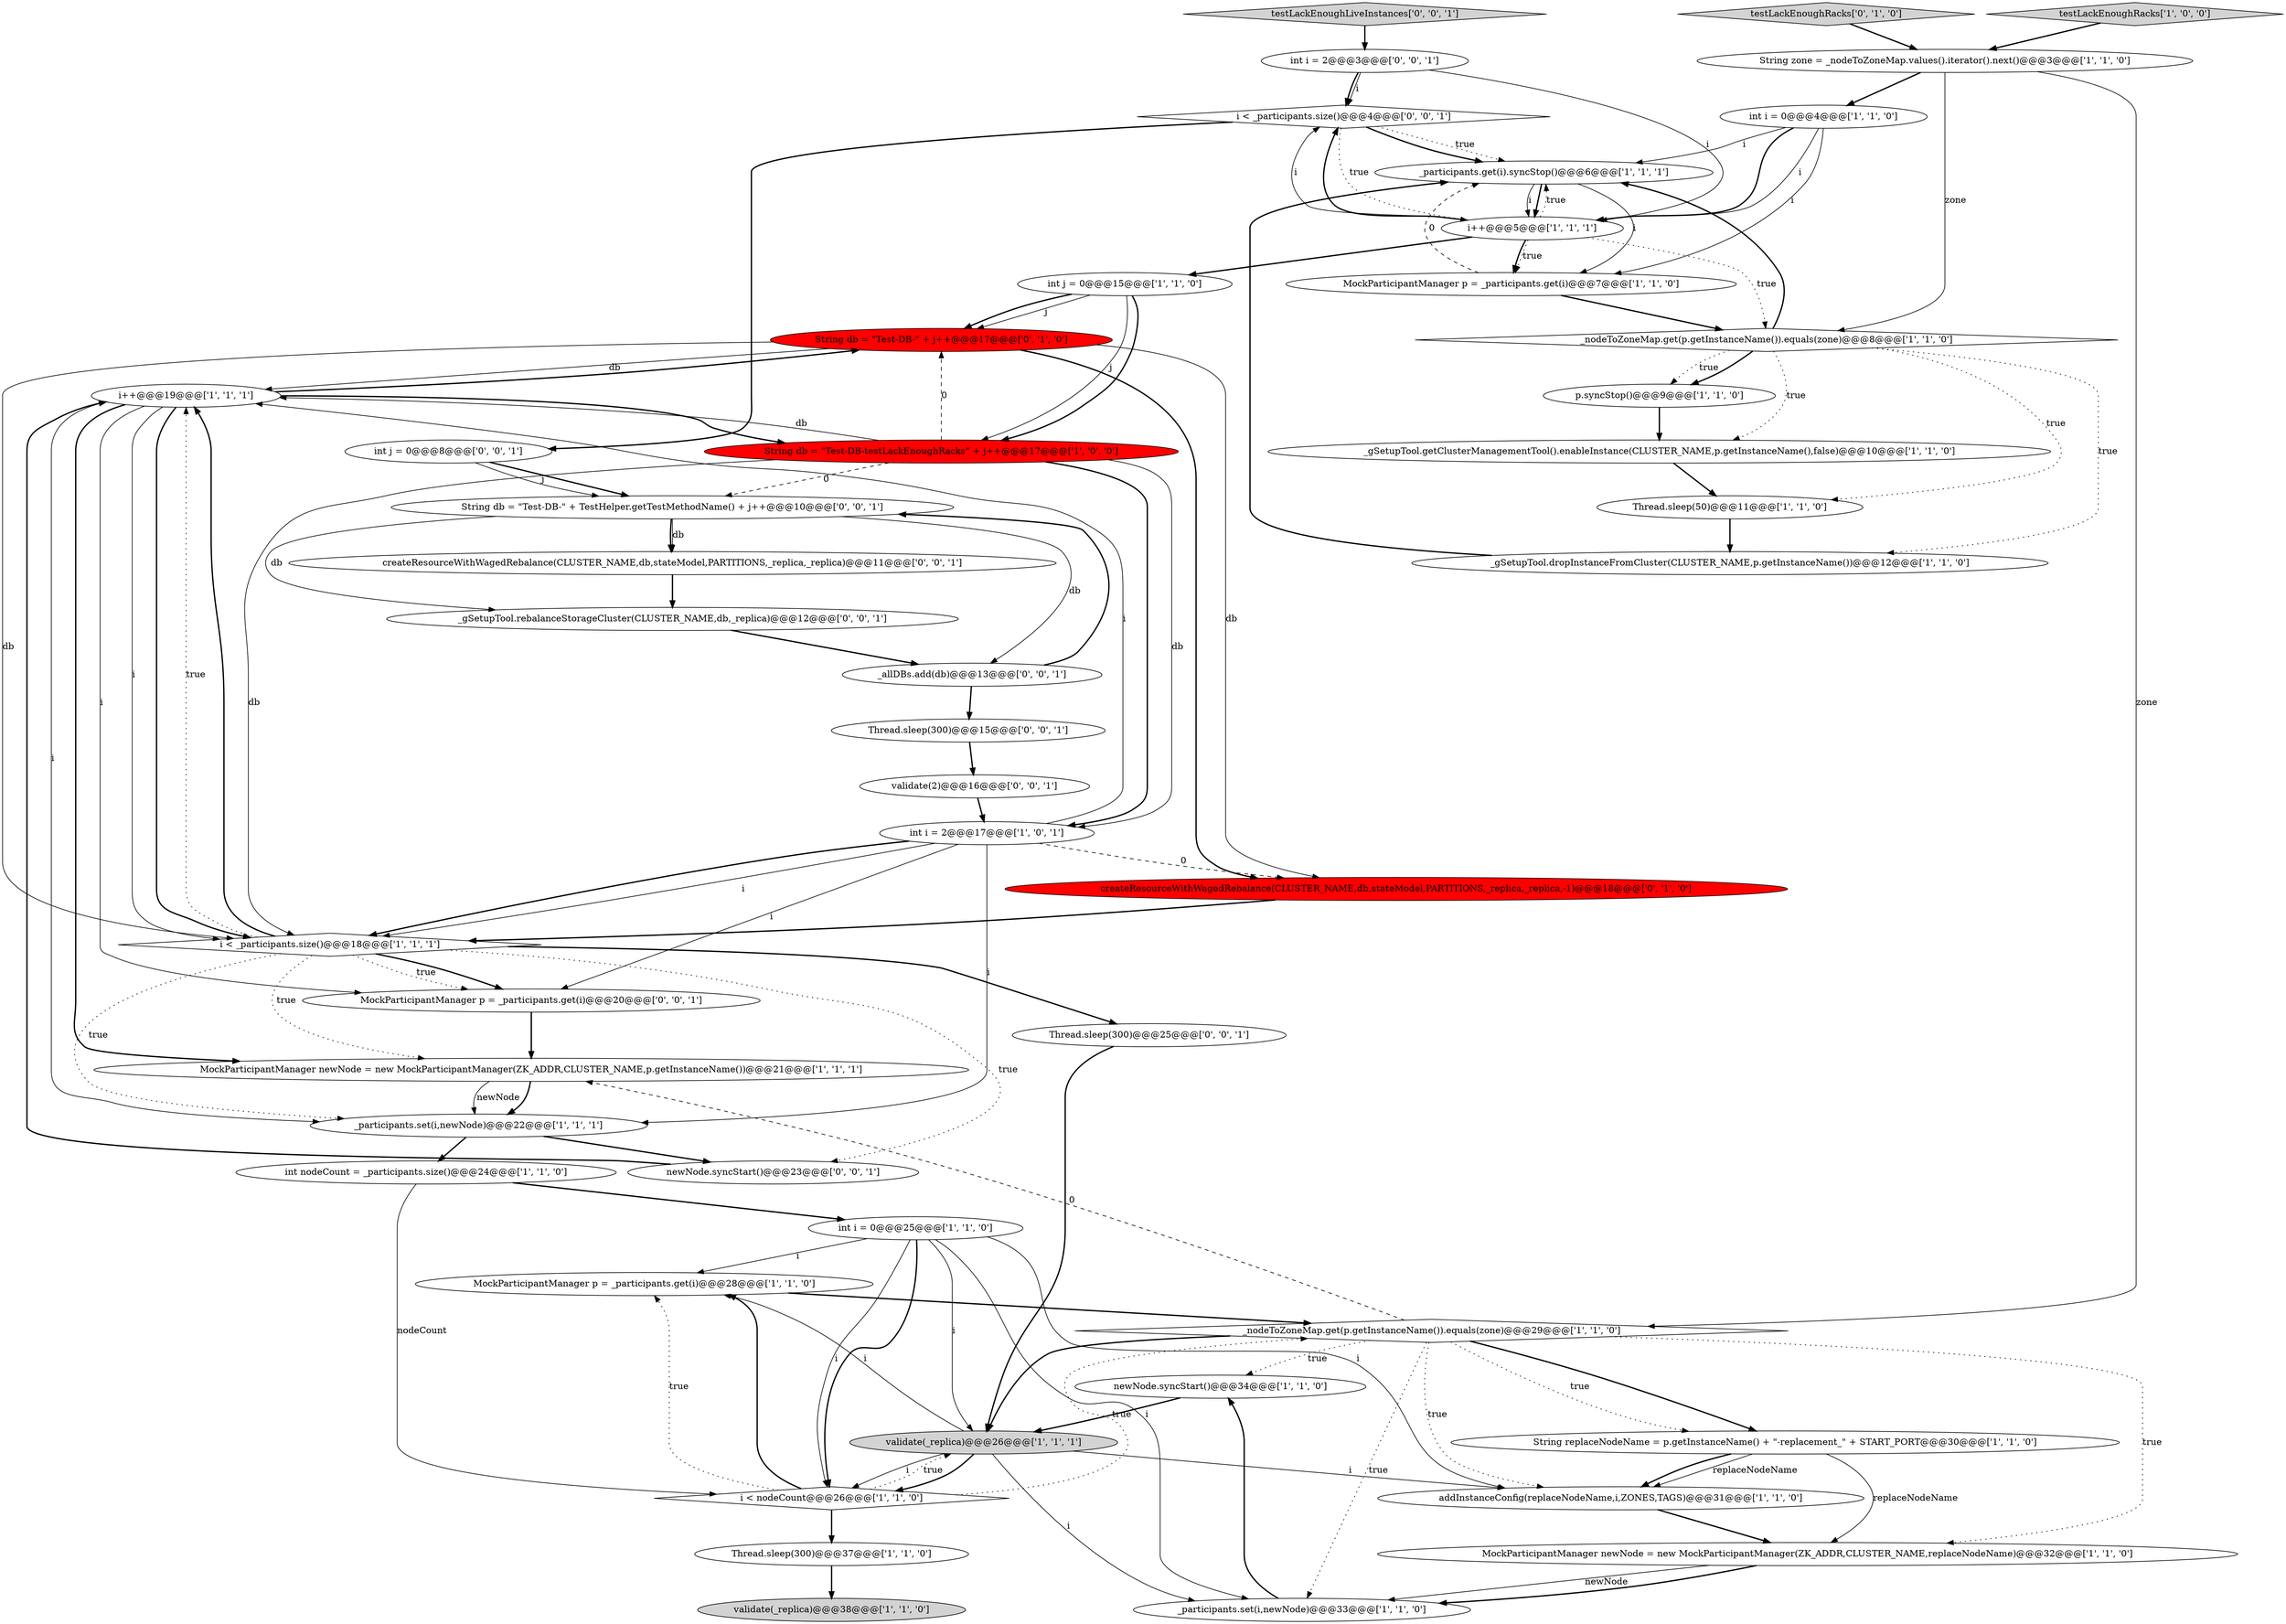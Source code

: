 digraph {
39 [style = filled, label = "testLackEnoughLiveInstances['0', '0', '1']", fillcolor = lightgray, shape = diamond image = "AAA0AAABBB3BBB"];
17 [style = filled, label = "newNode.syncStart()@@@34@@@['1', '1', '0']", fillcolor = white, shape = ellipse image = "AAA0AAABBB1BBB"];
37 [style = filled, label = "i < _participants.size()@@@4@@@['0', '0', '1']", fillcolor = white, shape = diamond image = "AAA0AAABBB3BBB"];
30 [style = filled, label = "int i = 0@@@25@@@['1', '1', '0']", fillcolor = white, shape = ellipse image = "AAA0AAABBB1BBB"];
44 [style = filled, label = "newNode.syncStart()@@@23@@@['0', '0', '1']", fillcolor = white, shape = ellipse image = "AAA0AAABBB3BBB"];
10 [style = filled, label = "testLackEnoughRacks['1', '0', '0']", fillcolor = lightgray, shape = diamond image = "AAA0AAABBB1BBB"];
8 [style = filled, label = "int j = 0@@@15@@@['1', '1', '0']", fillcolor = white, shape = ellipse image = "AAA0AAABBB1BBB"];
45 [style = filled, label = "_gSetupTool.rebalanceStorageCluster(CLUSTER_NAME,db,_replica)@@@12@@@['0', '0', '1']", fillcolor = white, shape = ellipse image = "AAA0AAABBB3BBB"];
0 [style = filled, label = "_nodeToZoneMap.get(p.getInstanceName()).equals(zone)@@@8@@@['1', '1', '0']", fillcolor = white, shape = diamond image = "AAA0AAABBB1BBB"];
22 [style = filled, label = "int nodeCount = _participants.size()@@@24@@@['1', '1', '0']", fillcolor = white, shape = ellipse image = "AAA0AAABBB1BBB"];
20 [style = filled, label = "int i = 2@@@17@@@['1', '0', '1']", fillcolor = white, shape = ellipse image = "AAA0AAABBB1BBB"];
7 [style = filled, label = "MockParticipantManager p = _participants.get(i)@@@28@@@['1', '1', '0']", fillcolor = white, shape = ellipse image = "AAA0AAABBB1BBB"];
40 [style = filled, label = "validate(2)@@@16@@@['0', '0', '1']", fillcolor = white, shape = ellipse image = "AAA0AAABBB3BBB"];
36 [style = filled, label = "createResourceWithWagedRebalance(CLUSTER_NAME,db,stateModel,PARTITIONS,_replica,_replica)@@@11@@@['0', '0', '1']", fillcolor = white, shape = ellipse image = "AAA0AAABBB3BBB"];
46 [style = filled, label = "_allDBs.add(db)@@@13@@@['0', '0', '1']", fillcolor = white, shape = ellipse image = "AAA0AAABBB3BBB"];
43 [style = filled, label = "MockParticipantManager p = _participants.get(i)@@@20@@@['0', '0', '1']", fillcolor = white, shape = ellipse image = "AAA0AAABBB3BBB"];
2 [style = filled, label = "String zone = _nodeToZoneMap.values().iterator().next()@@@3@@@['1', '1', '0']", fillcolor = white, shape = ellipse image = "AAA0AAABBB1BBB"];
38 [style = filled, label = "Thread.sleep(300)@@@15@@@['0', '0', '1']", fillcolor = white, shape = ellipse image = "AAA0AAABBB3BBB"];
29 [style = filled, label = "int i = 0@@@4@@@['1', '1', '0']", fillcolor = white, shape = ellipse image = "AAA0AAABBB1BBB"];
27 [style = filled, label = "_gSetupTool.getClusterManagementTool().enableInstance(CLUSTER_NAME,p.getInstanceName(),false)@@@10@@@['1', '1', '0']", fillcolor = white, shape = ellipse image = "AAA0AAABBB1BBB"];
3 [style = filled, label = "MockParticipantManager newNode = new MockParticipantManager(ZK_ADDR,CLUSTER_NAME,p.getInstanceName())@@@21@@@['1', '1', '1']", fillcolor = white, shape = ellipse image = "AAA0AAABBB1BBB"];
21 [style = filled, label = "String replaceNodeName = p.getInstanceName() + \"-replacement_\" + START_PORT@@@30@@@['1', '1', '0']", fillcolor = white, shape = ellipse image = "AAA0AAABBB1BBB"];
18 [style = filled, label = "_participants.get(i).syncStop()@@@6@@@['1', '1', '1']", fillcolor = white, shape = ellipse image = "AAA0AAABBB1BBB"];
32 [style = filled, label = "testLackEnoughRacks['0', '1', '0']", fillcolor = lightgray, shape = diamond image = "AAA0AAABBB2BBB"];
13 [style = filled, label = "_participants.set(i,newNode)@@@33@@@['1', '1', '0']", fillcolor = white, shape = ellipse image = "AAA0AAABBB1BBB"];
31 [style = filled, label = "String db = \"Test-DB-\" + j++@@@17@@@['0', '1', '0']", fillcolor = red, shape = ellipse image = "AAA1AAABBB2BBB"];
14 [style = filled, label = "addInstanceConfig(replaceNodeName,i,ZONES,TAGS)@@@31@@@['1', '1', '0']", fillcolor = white, shape = ellipse image = "AAA0AAABBB1BBB"];
9 [style = filled, label = "String db = \"Test-DB-testLackEnoughRacks\" + j++@@@17@@@['1', '0', '0']", fillcolor = red, shape = ellipse image = "AAA1AAABBB1BBB"];
41 [style = filled, label = "int j = 0@@@8@@@['0', '0', '1']", fillcolor = white, shape = ellipse image = "AAA0AAABBB3BBB"];
23 [style = filled, label = "MockParticipantManager p = _participants.get(i)@@@7@@@['1', '1', '0']", fillcolor = white, shape = ellipse image = "AAA0AAABBB1BBB"];
24 [style = filled, label = "p.syncStop()@@@9@@@['1', '1', '0']", fillcolor = white, shape = ellipse image = "AAA0AAABBB1BBB"];
5 [style = filled, label = "i++@@@5@@@['1', '1', '1']", fillcolor = white, shape = ellipse image = "AAA0AAABBB1BBB"];
28 [style = filled, label = "Thread.sleep(300)@@@37@@@['1', '1', '0']", fillcolor = white, shape = ellipse image = "AAA0AAABBB1BBB"];
4 [style = filled, label = "Thread.sleep(50)@@@11@@@['1', '1', '0']", fillcolor = white, shape = ellipse image = "AAA0AAABBB1BBB"];
12 [style = filled, label = "i++@@@19@@@['1', '1', '1']", fillcolor = white, shape = ellipse image = "AAA0AAABBB1BBB"];
16 [style = filled, label = "_participants.set(i,newNode)@@@22@@@['1', '1', '1']", fillcolor = white, shape = ellipse image = "AAA0AAABBB1BBB"];
26 [style = filled, label = "i < nodeCount@@@26@@@['1', '1', '0']", fillcolor = white, shape = diamond image = "AAA0AAABBB1BBB"];
34 [style = filled, label = "String db = \"Test-DB-\" + TestHelper.getTestMethodName() + j++@@@10@@@['0', '0', '1']", fillcolor = white, shape = ellipse image = "AAA0AAABBB3BBB"];
1 [style = filled, label = "_nodeToZoneMap.get(p.getInstanceName()).equals(zone)@@@29@@@['1', '1', '0']", fillcolor = white, shape = diamond image = "AAA0AAABBB1BBB"];
11 [style = filled, label = "validate(_replica)@@@26@@@['1', '1', '1']", fillcolor = lightgray, shape = ellipse image = "AAA0AAABBB1BBB"];
42 [style = filled, label = "int i = 2@@@3@@@['0', '0', '1']", fillcolor = white, shape = ellipse image = "AAA0AAABBB3BBB"];
33 [style = filled, label = "createResourceWithWagedRebalance(CLUSTER_NAME,db,stateModel,PARTITIONS,_replica,_replica,-1)@@@18@@@['0', '1', '0']", fillcolor = red, shape = ellipse image = "AAA1AAABBB2BBB"];
6 [style = filled, label = "_gSetupTool.dropInstanceFromCluster(CLUSTER_NAME,p.getInstanceName())@@@12@@@['1', '1', '0']", fillcolor = white, shape = ellipse image = "AAA0AAABBB1BBB"];
15 [style = filled, label = "i < _participants.size()@@@18@@@['1', '1', '1']", fillcolor = white, shape = diamond image = "AAA0AAABBB1BBB"];
25 [style = filled, label = "validate(_replica)@@@38@@@['1', '1', '0']", fillcolor = lightgray, shape = ellipse image = "AAA0AAABBB1BBB"];
19 [style = filled, label = "MockParticipantManager newNode = new MockParticipantManager(ZK_ADDR,CLUSTER_NAME,replaceNodeName)@@@32@@@['1', '1', '0']", fillcolor = white, shape = ellipse image = "AAA0AAABBB1BBB"];
35 [style = filled, label = "Thread.sleep(300)@@@25@@@['0', '0', '1']", fillcolor = white, shape = ellipse image = "AAA0AAABBB3BBB"];
29->5 [style = bold, label=""];
46->34 [style = bold, label=""];
5->18 [style = dotted, label="true"];
5->37 [style = solid, label="i"];
9->15 [style = solid, label="db"];
34->36 [style = solid, label="db"];
5->23 [style = dotted, label="true"];
2->0 [style = solid, label="zone"];
18->23 [style = solid, label="i"];
11->26 [style = solid, label="i"];
1->21 [style = dotted, label="true"];
29->5 [style = solid, label="i"];
40->20 [style = bold, label=""];
3->16 [style = bold, label=""];
12->9 [style = bold, label=""];
0->6 [style = dotted, label="true"];
30->7 [style = solid, label="i"];
22->30 [style = bold, label=""];
1->13 [style = dotted, label="true"];
13->17 [style = bold, label=""];
43->3 [style = bold, label=""];
30->14 [style = solid, label="i"];
8->31 [style = solid, label="j"];
1->21 [style = bold, label=""];
0->24 [style = dotted, label="true"];
0->24 [style = bold, label=""];
15->43 [style = dotted, label="true"];
28->25 [style = bold, label=""];
30->13 [style = solid, label="i"];
20->12 [style = solid, label="i"];
19->13 [style = solid, label="newNode"];
26->28 [style = bold, label=""];
20->15 [style = bold, label=""];
24->27 [style = bold, label=""];
5->37 [style = bold, label=""];
42->5 [style = solid, label="i"];
46->38 [style = bold, label=""];
7->1 [style = bold, label=""];
26->7 [style = bold, label=""];
5->23 [style = bold, label=""];
33->15 [style = bold, label=""];
8->9 [style = solid, label="j"];
30->26 [style = bold, label=""];
9->12 [style = solid, label="db"];
2->1 [style = solid, label="zone"];
37->18 [style = dotted, label="true"];
3->16 [style = solid, label="newNode"];
15->16 [style = dotted, label="true"];
44->12 [style = bold, label=""];
31->12 [style = solid, label="db"];
37->5 [style = dotted, label="true"];
15->35 [style = bold, label=""];
9->34 [style = dashed, label="0"];
1->11 [style = bold, label=""];
21->19 [style = solid, label="replaceNodeName"];
15->3 [style = dotted, label="true"];
30->11 [style = solid, label="i"];
9->20 [style = solid, label="db"];
9->31 [style = dashed, label="0"];
19->13 [style = bold, label=""];
31->33 [style = bold, label=""];
34->36 [style = bold, label=""];
26->1 [style = dotted, label="true"];
34->46 [style = solid, label="db"];
15->12 [style = dotted, label="true"];
10->2 [style = bold, label=""];
15->12 [style = bold, label=""];
45->46 [style = bold, label=""];
20->33 [style = dashed, label="0"];
39->42 [style = bold, label=""];
31->33 [style = solid, label="db"];
12->31 [style = bold, label=""];
20->15 [style = solid, label="i"];
11->26 [style = bold, label=""];
26->7 [style = dotted, label="true"];
42->37 [style = bold, label=""];
21->14 [style = solid, label="replaceNodeName"];
11->13 [style = solid, label="i"];
8->31 [style = bold, label=""];
34->45 [style = solid, label="db"];
1->17 [style = dotted, label="true"];
6->18 [style = bold, label=""];
12->15 [style = solid, label="i"];
37->41 [style = bold, label=""];
15->44 [style = dotted, label="true"];
0->4 [style = dotted, label="true"];
29->18 [style = solid, label="i"];
14->19 [style = bold, label=""];
9->20 [style = bold, label=""];
5->0 [style = dotted, label="true"];
20->43 [style = solid, label="i"];
23->0 [style = bold, label=""];
1->19 [style = dotted, label="true"];
18->5 [style = solid, label="i"];
16->44 [style = bold, label=""];
20->16 [style = solid, label="i"];
15->43 [style = bold, label=""];
11->14 [style = solid, label="i"];
0->18 [style = bold, label=""];
12->3 [style = bold, label=""];
26->11 [style = dotted, label="true"];
38->40 [style = bold, label=""];
41->34 [style = bold, label=""];
12->43 [style = solid, label="i"];
21->14 [style = bold, label=""];
5->8 [style = bold, label=""];
41->34 [style = solid, label="j"];
1->3 [style = dashed, label="0"];
12->16 [style = solid, label="i"];
23->18 [style = dashed, label="0"];
4->6 [style = bold, label=""];
22->26 [style = solid, label="nodeCount"];
12->15 [style = bold, label=""];
30->26 [style = solid, label="i"];
31->15 [style = solid, label="db"];
11->7 [style = solid, label="i"];
1->14 [style = dotted, label="true"];
16->22 [style = bold, label=""];
32->2 [style = bold, label=""];
17->11 [style = bold, label=""];
27->4 [style = bold, label=""];
18->5 [style = bold, label=""];
8->9 [style = bold, label=""];
37->18 [style = bold, label=""];
29->23 [style = solid, label="i"];
36->45 [style = bold, label=""];
0->27 [style = dotted, label="true"];
2->29 [style = bold, label=""];
35->11 [style = bold, label=""];
42->37 [style = solid, label="i"];
}
